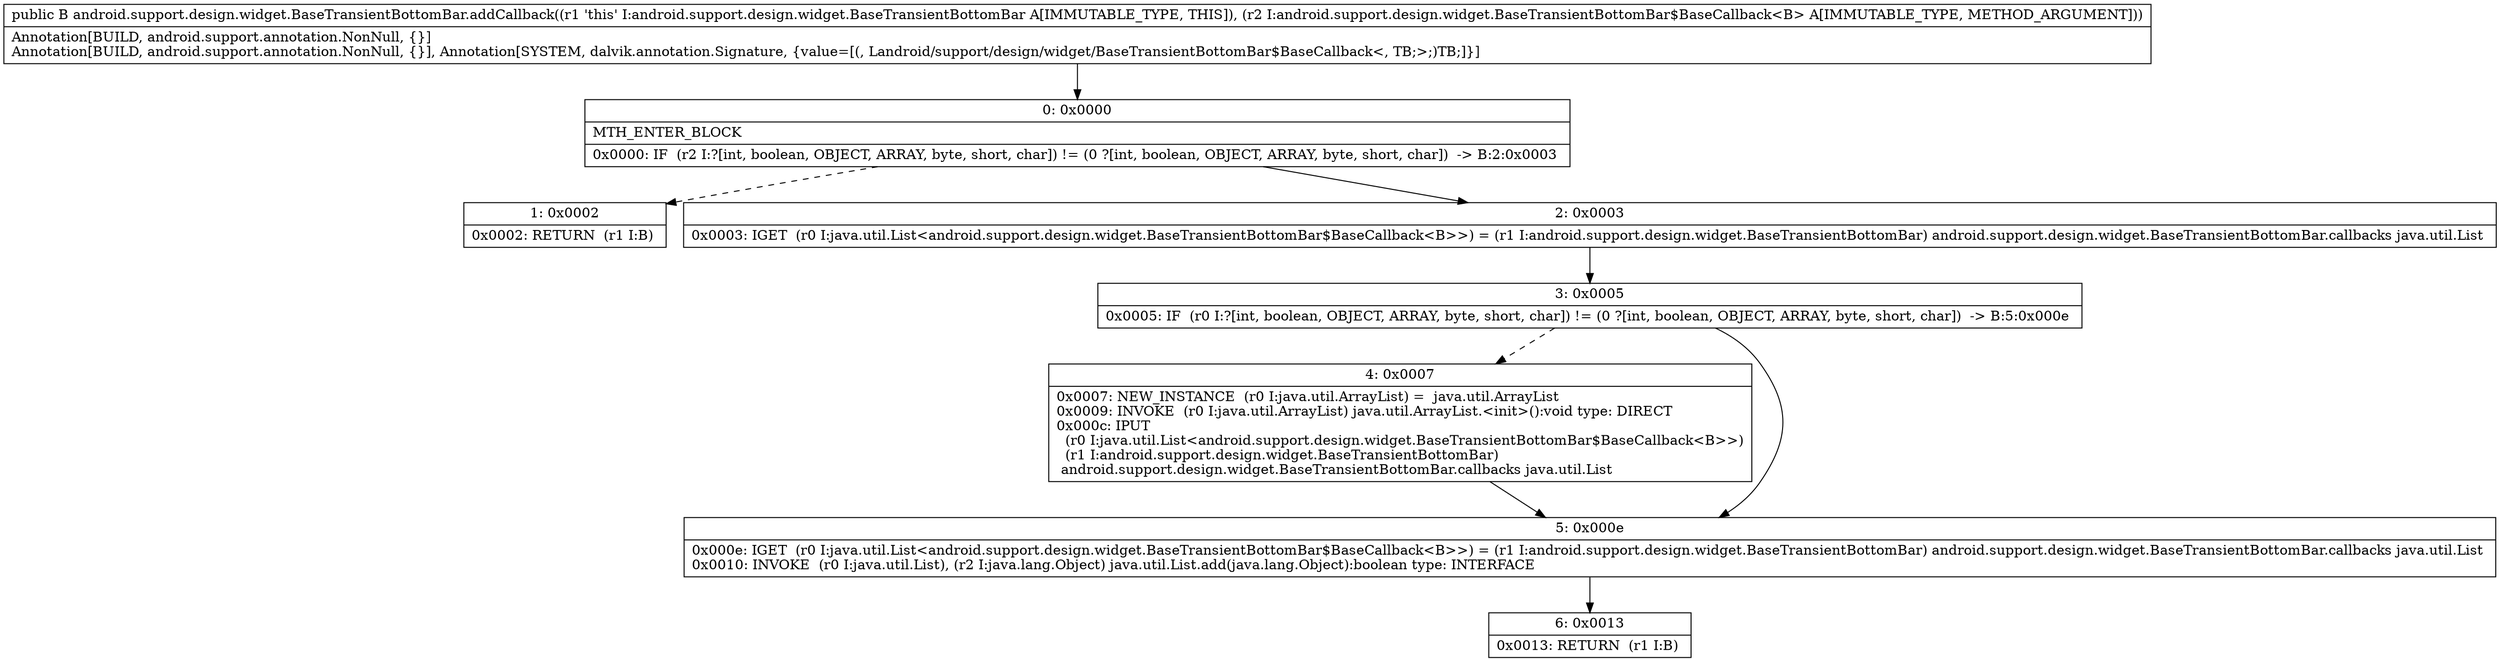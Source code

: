 digraph "CFG forandroid.support.design.widget.BaseTransientBottomBar.addCallback(Landroid\/support\/design\/widget\/BaseTransientBottomBar$BaseCallback;)Landroid\/support\/design\/widget\/BaseTransientBottomBar;" {
Node_0 [shape=record,label="{0\:\ 0x0000|MTH_ENTER_BLOCK\l|0x0000: IF  (r2 I:?[int, boolean, OBJECT, ARRAY, byte, short, char]) != (0 ?[int, boolean, OBJECT, ARRAY, byte, short, char])  \-\> B:2:0x0003 \l}"];
Node_1 [shape=record,label="{1\:\ 0x0002|0x0002: RETURN  (r1 I:B) \l}"];
Node_2 [shape=record,label="{2\:\ 0x0003|0x0003: IGET  (r0 I:java.util.List\<android.support.design.widget.BaseTransientBottomBar$BaseCallback\<B\>\>) = (r1 I:android.support.design.widget.BaseTransientBottomBar) android.support.design.widget.BaseTransientBottomBar.callbacks java.util.List \l}"];
Node_3 [shape=record,label="{3\:\ 0x0005|0x0005: IF  (r0 I:?[int, boolean, OBJECT, ARRAY, byte, short, char]) != (0 ?[int, boolean, OBJECT, ARRAY, byte, short, char])  \-\> B:5:0x000e \l}"];
Node_4 [shape=record,label="{4\:\ 0x0007|0x0007: NEW_INSTANCE  (r0 I:java.util.ArrayList) =  java.util.ArrayList \l0x0009: INVOKE  (r0 I:java.util.ArrayList) java.util.ArrayList.\<init\>():void type: DIRECT \l0x000c: IPUT  \l  (r0 I:java.util.List\<android.support.design.widget.BaseTransientBottomBar$BaseCallback\<B\>\>)\l  (r1 I:android.support.design.widget.BaseTransientBottomBar)\l android.support.design.widget.BaseTransientBottomBar.callbacks java.util.List \l}"];
Node_5 [shape=record,label="{5\:\ 0x000e|0x000e: IGET  (r0 I:java.util.List\<android.support.design.widget.BaseTransientBottomBar$BaseCallback\<B\>\>) = (r1 I:android.support.design.widget.BaseTransientBottomBar) android.support.design.widget.BaseTransientBottomBar.callbacks java.util.List \l0x0010: INVOKE  (r0 I:java.util.List), (r2 I:java.lang.Object) java.util.List.add(java.lang.Object):boolean type: INTERFACE \l}"];
Node_6 [shape=record,label="{6\:\ 0x0013|0x0013: RETURN  (r1 I:B) \l}"];
MethodNode[shape=record,label="{public B android.support.design.widget.BaseTransientBottomBar.addCallback((r1 'this' I:android.support.design.widget.BaseTransientBottomBar A[IMMUTABLE_TYPE, THIS]), (r2 I:android.support.design.widget.BaseTransientBottomBar$BaseCallback\<B\> A[IMMUTABLE_TYPE, METHOD_ARGUMENT]))  | Annotation[BUILD, android.support.annotation.NonNull, \{\}]\lAnnotation[BUILD, android.support.annotation.NonNull, \{\}], Annotation[SYSTEM, dalvik.annotation.Signature, \{value=[(, Landroid\/support\/design\/widget\/BaseTransientBottomBar$BaseCallback\<, TB;\>;)TB;]\}]\l}"];
MethodNode -> Node_0;
Node_0 -> Node_1[style=dashed];
Node_0 -> Node_2;
Node_2 -> Node_3;
Node_3 -> Node_4[style=dashed];
Node_3 -> Node_5;
Node_4 -> Node_5;
Node_5 -> Node_6;
}

